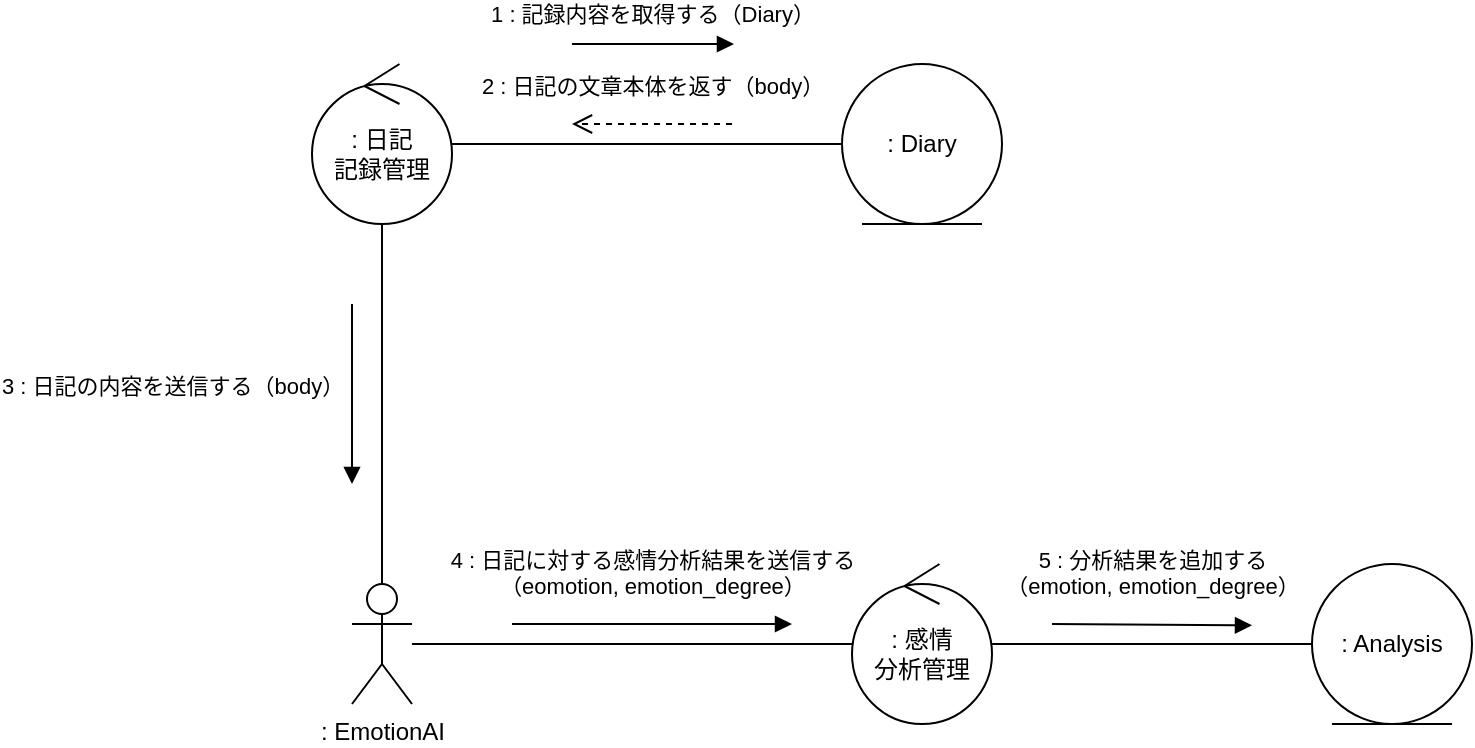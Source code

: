 <mxfile scale="5" border="10">
    <diagram id="mpP8sGz9FHktHrAXvyJB" name="ページ1">
        <mxGraphModel dx="1320" dy="925" grid="1" gridSize="10" guides="1" tooltips="1" connect="1" arrows="1" fold="1" page="1" pageScale="1" pageWidth="1169" pageHeight="827" background="#ffffff" math="0" shadow="0">
            <root>
                <mxCell id="0"/>
                <mxCell id="1" parent="0"/>
                <mxCell id="114" style="edgeStyle=none;html=1;rounded=0;endArrow=none;endFill=0;" edge="1" parent="1" source="98" target="113">
                    <mxGeometry relative="1" as="geometry"/>
                </mxCell>
                <mxCell id="98" value=": EmotionAI" style="shape=umlActor;verticalLabelPosition=bottom;verticalAlign=top;html=1;" parent="1" vertex="1">
                    <mxGeometry x="260" y="480" width="30" height="60" as="geometry"/>
                </mxCell>
                <mxCell id="106" style="edgeStyle=none;html=1;rounded=0;endArrow=none;endFill=0;" parent="1" source="104" target="105" edge="1">
                    <mxGeometry relative="1" as="geometry"/>
                </mxCell>
                <mxCell id="110" style="edgeStyle=none;rounded=0;html=1;entryX=0.5;entryY=0;entryDx=0;entryDy=0;entryPerimeter=0;endArrow=none;endFill=0;" parent="1" source="104" target="98" edge="1">
                    <mxGeometry relative="1" as="geometry"/>
                </mxCell>
                <mxCell id="104" value=": 日記&lt;br&gt;記録管理" style="ellipse;shape=umlControl;whiteSpace=wrap;html=1;" parent="1" vertex="1">
                    <mxGeometry x="240" y="220" width="70" height="80" as="geometry"/>
                </mxCell>
                <mxCell id="105" value=": Diary" style="ellipse;shape=umlEntity;whiteSpace=wrap;html=1;" parent="1" vertex="1">
                    <mxGeometry x="505" y="220" width="80" height="80" as="geometry"/>
                </mxCell>
                <mxCell id="107" value="1 : 記録内容を取得する（Diary）" style="html=1;verticalAlign=bottom;endArrow=block;rounded=0;" parent="1" edge="1">
                    <mxGeometry x="-0.012" y="6" width="80" relative="1" as="geometry">
                        <mxPoint x="370.0" y="210" as="sourcePoint"/>
                        <mxPoint x="451" y="210" as="targetPoint"/>
                        <mxPoint as="offset"/>
                    </mxGeometry>
                </mxCell>
                <mxCell id="108" value="2 : 日記の文章本体を返す（body）" style="html=1;verticalAlign=bottom;endArrow=open;dashed=1;endSize=8;rounded=0;" parent="1" edge="1">
                    <mxGeometry y="-10" relative="1" as="geometry">
                        <mxPoint x="450" y="250.0" as="sourcePoint"/>
                        <mxPoint x="370" y="250.0" as="targetPoint"/>
                        <mxPoint as="offset"/>
                    </mxGeometry>
                </mxCell>
                <mxCell id="111" value="3 : 日記の内容を送信する（body）" style="html=1;verticalAlign=bottom;endArrow=block;rounded=0;" parent="1" edge="1">
                    <mxGeometry x="0.111" y="-90" width="80" relative="1" as="geometry">
                        <mxPoint x="260.0" y="340" as="sourcePoint"/>
                        <mxPoint x="260" y="430" as="targetPoint"/>
                        <mxPoint as="offset"/>
                    </mxGeometry>
                </mxCell>
                <mxCell id="112" value="4 : 日記に対する感情分析結果を送信する&lt;br&gt;（eomotion, emotion_degree）" style="html=1;verticalAlign=bottom;endArrow=block;rounded=0;" parent="1" edge="1">
                    <mxGeometry y="10" width="80" relative="1" as="geometry">
                        <mxPoint x="340" y="500" as="sourcePoint"/>
                        <mxPoint x="480" y="500" as="targetPoint"/>
                        <mxPoint as="offset"/>
                    </mxGeometry>
                </mxCell>
                <mxCell id="116" style="edgeStyle=none;rounded=0;html=1;entryX=0;entryY=0.5;entryDx=0;entryDy=0;endArrow=none;endFill=0;" edge="1" parent="1" source="113" target="115">
                    <mxGeometry relative="1" as="geometry"/>
                </mxCell>
                <mxCell id="113" value=": 感情&lt;br&gt;分析管理" style="ellipse;shape=umlControl;whiteSpace=wrap;html=1;" vertex="1" parent="1">
                    <mxGeometry x="510" y="470" width="70" height="80" as="geometry"/>
                </mxCell>
                <mxCell id="115" value=": Analysis" style="ellipse;shape=umlEntity;whiteSpace=wrap;html=1;" vertex="1" parent="1">
                    <mxGeometry x="740" y="470" width="80" height="80" as="geometry"/>
                </mxCell>
                <mxCell id="117" value="5 : 分析結果を追加する&lt;br&gt;（emotion, emotion_degree）" style="html=1;verticalAlign=bottom;endArrow=block;rounded=0;" edge="1" parent="1">
                    <mxGeometry x="-0.001" y="10" width="80" relative="1" as="geometry">
                        <mxPoint x="610" y="500" as="sourcePoint"/>
                        <mxPoint x="710" y="500.69" as="targetPoint"/>
                        <mxPoint as="offset"/>
                    </mxGeometry>
                </mxCell>
            </root>
        </mxGraphModel>
    </diagram>
</mxfile>